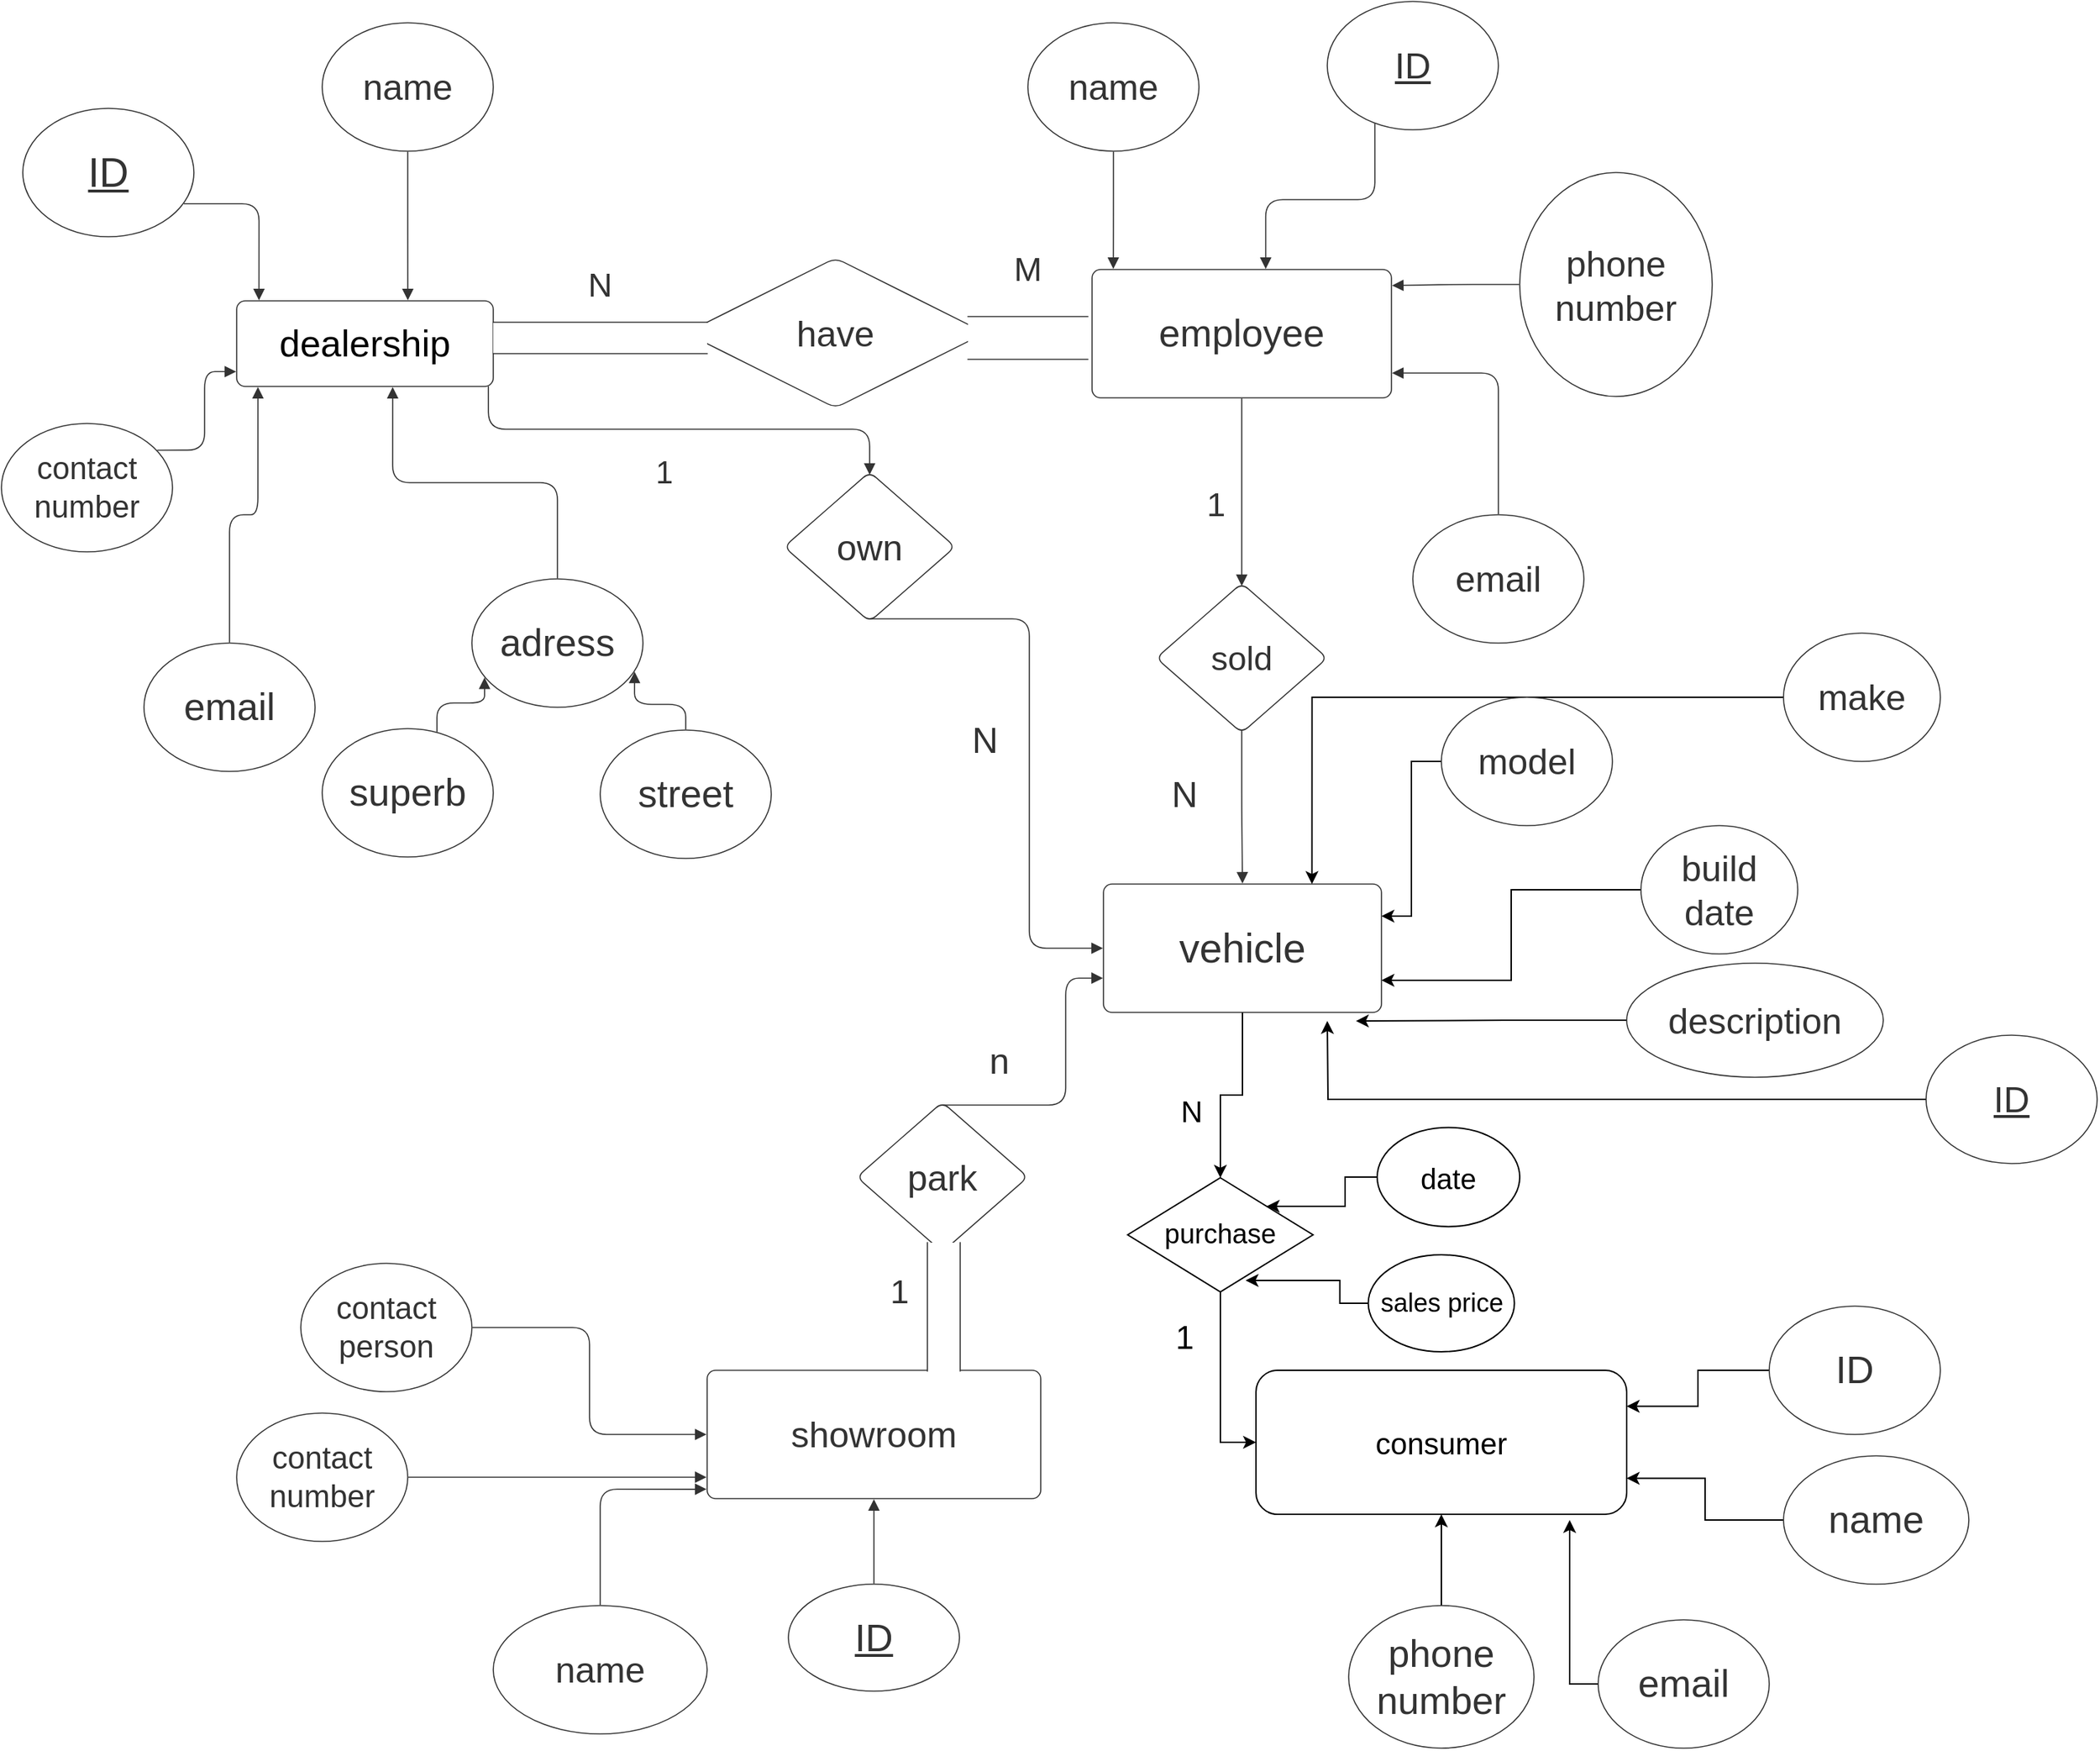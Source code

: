 <mxfile version="14.4.3" type="github">
  <diagram id="wsiLkzua03WePFZRfwL0" name="Page-1">
    <mxGraphModel dx="2595" dy="1310" grid="1" gridSize="10" guides="1" tooltips="1" connect="1" arrows="1" fold="1" page="1" pageScale="1" pageWidth="827" pageHeight="1169" math="0" shadow="0">
      <root>
        <mxCell id="0" />
        <mxCell id="1" parent="0" />
        <UserObject label="dealership" lucidchartObjectId="pW.evRdNiLaB" id="jQh92n2sM1RkRJzgxfk3-35">
          <mxCell style="html=1;overflow=block;blockSpacing=1;whiteSpace=wrap;;whiteSpace=wrap;fontSize=26;fontColor=#000000;align=center;spacing=3.8;strokeColor=#333333;strokeOpacity=100;fillOpacity=100;rounded=1;absoluteArcSize=1;arcSize=12;fillColor=#ffffff;strokeWidth=0.8;" vertex="1" parent="1">
            <mxGeometry x="225" y="345" width="180" height="60" as="geometry" />
          </mxCell>
        </UserObject>
        <UserObject label="have" lucidchartObjectId="3Z.eFzX2._P_" id="jQh92n2sM1RkRJzgxfk3-36">
          <mxCell style="html=1;overflow=block;blockSpacing=1;whiteSpace=wrap;shape=rhombus;whiteSpace=wrap;fontSize=25.2;fontColor=#333333;align=center;spacing=3.8;strokeColor=#333333;strokeOpacity=100;fillOpacity=100;rounded=1;absoluteArcSize=1;arcSize=12;fillColor=#ffffff;strokeWidth=0.8;" vertex="1" parent="1">
            <mxGeometry x="540" y="315" width="210" height="105" as="geometry" />
          </mxCell>
        </UserObject>
        <UserObject label="" lucidchartObjectId="S0.e54U915XM" id="jQh92n2sM1RkRJzgxfk3-37">
          <mxCell style="html=1;overflow=block;blockSpacing=1;whiteSpace=wrap;shape=partialRectangle;right=0;left=0;whiteSpace=wrap;fontSize=13;align=center;spacing=0;strokeColor=#333333;strokeOpacity=100;fillOpacity=100;rounded=1;absoluteArcSize=1;arcSize=12;fillColor=#ffffff;strokeWidth=0.8;" vertex="1" parent="1">
            <mxGeometry x="405" y="360" width="150" height="22" as="geometry" />
          </mxCell>
        </UserObject>
        <UserObject label="name" lucidchartObjectId="M1.ex3tFfidG" id="jQh92n2sM1RkRJzgxfk3-38">
          <mxCell style="html=1;overflow=block;blockSpacing=1;whiteSpace=wrap;ellipse;whiteSpace=wrap;fontSize=25.2;fontColor=#333333;align=center;spacing=3.8;strokeColor=#333333;strokeOpacity=100;fillOpacity=100;rounded=1;absoluteArcSize=1;arcSize=12;fillColor=#ffffff;strokeWidth=0.8;" vertex="1" parent="1">
            <mxGeometry x="285" y="150" width="120" height="90" as="geometry" />
          </mxCell>
        </UserObject>
        <UserObject label="ID" lucidchartObjectId="S1.e~-xtqCdA" id="jQh92n2sM1RkRJzgxfk3-39">
          <mxCell style="html=1;overflow=block;blockSpacing=1;whiteSpace=wrap;ellipse;whiteSpace=wrap;fontSize=28.5;fontColor=#333333;fontStyle=4;align=center;spacing=3.8;strokeColor=#333333;strokeOpacity=100;fillOpacity=100;rounded=1;absoluteArcSize=1;arcSize=12;fillColor=#ffffff;strokeWidth=0.8;" vertex="1" parent="1">
            <mxGeometry x="75" y="210" width="120" height="90" as="geometry" />
          </mxCell>
        </UserObject>
        <UserObject label="contact number" lucidchartObjectId="S1.eEDJk-1Do" id="jQh92n2sM1RkRJzgxfk3-40">
          <mxCell style="html=1;overflow=block;blockSpacing=1;whiteSpace=wrap;ellipse;whiteSpace=wrap;fontSize=21.8;fontColor=#333333;align=center;spacing=3.8;strokeColor=#333333;strokeOpacity=100;fillOpacity=100;rounded=1;absoluteArcSize=1;arcSize=12;fillColor=#ffffff;strokeWidth=0.8;" vertex="1" parent="1">
            <mxGeometry x="60" y="431" width="120" height="90" as="geometry" />
          </mxCell>
        </UserObject>
        <UserObject label="" lucidchartObjectId="j2.e.~S-O51h" id="jQh92n2sM1RkRJzgxfk3-41">
          <mxCell style="html=1;jettySize=18;whiteSpace=wrap;fontSize=13;strokeColor=#333333;strokeOpacity=100;strokeWidth=0.8;rounded=1;arcSize=24;edgeStyle=orthogonalEdgeStyle;startArrow=none;;endArrow=block;endFill=1;;exitX=0.941;exitY=0.743;exitPerimeter=0;entryX=0.087;entryY=-0.006;entryPerimeter=0;" edge="1" parent="1" source="jQh92n2sM1RkRJzgxfk3-39" target="jQh92n2sM1RkRJzgxfk3-35">
            <mxGeometry width="100" height="100" relative="1" as="geometry">
              <Array as="points" />
            </mxGeometry>
          </mxCell>
        </UserObject>
        <UserObject label="" lucidchartObjectId="m2.etJZYQJmL" id="jQh92n2sM1RkRJzgxfk3-42">
          <mxCell style="html=1;jettySize=18;whiteSpace=wrap;fontSize=13;strokeColor=#333333;strokeOpacity=100;strokeWidth=0.8;rounded=1;arcSize=24;edgeStyle=orthogonalEdgeStyle;startArrow=none;;endArrow=block;endFill=1;;exitX=0.5;exitY=1.004;exitPerimeter=0;entryX=0.667;entryY=-0.006;entryPerimeter=0;" edge="1" parent="1" source="jQh92n2sM1RkRJzgxfk3-38" target="jQh92n2sM1RkRJzgxfk3-35">
            <mxGeometry width="100" height="100" relative="1" as="geometry">
              <Array as="points" />
            </mxGeometry>
          </mxCell>
        </UserObject>
        <UserObject label="" lucidchartObjectId="o2.e_FLLrS1x" id="jQh92n2sM1RkRJzgxfk3-43">
          <mxCell style="html=1;jettySize=18;whiteSpace=wrap;fontSize=13;strokeColor=#333333;strokeOpacity=100;strokeWidth=0.8;rounded=1;arcSize=24;edgeStyle=orthogonalEdgeStyle;startArrow=none;;endArrow=block;endFill=1;;exitX=0.91;exitY=0.208;exitPerimeter=0;entryX=-0.002;entryY=0.827;entryPerimeter=0;" edge="1" parent="1" source="jQh92n2sM1RkRJzgxfk3-40" target="jQh92n2sM1RkRJzgxfk3-35">
            <mxGeometry width="100" height="100" relative="1" as="geometry">
              <Array as="points" />
            </mxGeometry>
          </mxCell>
        </UserObject>
        <UserObject label="email" lucidchartObjectId="w3.ek_q2.u-R" id="jQh92n2sM1RkRJzgxfk3-44">
          <mxCell style="html=1;overflow=block;blockSpacing=1;whiteSpace=wrap;ellipse;whiteSpace=wrap;fontSize=26.8;fontColor=#333333;align=center;spacing=3.8;strokeColor=#333333;strokeOpacity=100;fillOpacity=100;rounded=1;absoluteArcSize=1;arcSize=12;fillColor=#ffffff;strokeWidth=0.8;" vertex="1" parent="1">
            <mxGeometry x="160" y="585" width="120" height="90" as="geometry" />
          </mxCell>
        </UserObject>
        <UserObject label="adress" lucidchartObjectId="w3.ei6V6ADJJ" id="jQh92n2sM1RkRJzgxfk3-45">
          <mxCell style="html=1;overflow=block;blockSpacing=1;whiteSpace=wrap;ellipse;whiteSpace=wrap;fontSize=26.8;fontColor=#333333;align=center;spacing=3.8;strokeColor=#333333;strokeOpacity=100;fillOpacity=100;rounded=1;absoluteArcSize=1;arcSize=12;fillColor=#ffffff;strokeWidth=0.8;" vertex="1" parent="1">
            <mxGeometry x="390" y="540" width="120" height="90" as="geometry" />
          </mxCell>
        </UserObject>
        <UserObject label="" lucidchartObjectId="W3.eaIsW6g4y" id="jQh92n2sM1RkRJzgxfk3-46">
          <mxCell style="html=1;jettySize=18;whiteSpace=wrap;fontSize=13;strokeColor=#333333;strokeOpacity=100;strokeWidth=0.8;rounded=1;arcSize=24;edgeStyle=orthogonalEdgeStyle;startArrow=none;;endArrow=block;endFill=1;;exitX=0.5;exitY=-0.004;exitPerimeter=0;entryX=0.083;entryY=1.006;entryPerimeter=0;" edge="1" parent="1" source="jQh92n2sM1RkRJzgxfk3-44" target="jQh92n2sM1RkRJzgxfk3-35">
            <mxGeometry width="100" height="100" relative="1" as="geometry">
              <Array as="points" />
            </mxGeometry>
          </mxCell>
        </UserObject>
        <UserObject label="" lucidchartObjectId="03.e4Td~cQEk" id="jQh92n2sM1RkRJzgxfk3-47">
          <mxCell style="html=1;jettySize=18;whiteSpace=wrap;fontSize=13;strokeColor=#333333;strokeOpacity=100;strokeWidth=0.8;rounded=1;arcSize=24;edgeStyle=orthogonalEdgeStyle;startArrow=none;;endArrow=block;endFill=1;;exitX=0.5;exitY=-0.004;exitPerimeter=0;entryX=0.608;entryY=1.006;entryPerimeter=0;" edge="1" parent="1" source="jQh92n2sM1RkRJzgxfk3-45" target="jQh92n2sM1RkRJzgxfk3-35">
            <mxGeometry width="100" height="100" relative="1" as="geometry">
              <Array as="points" />
            </mxGeometry>
          </mxCell>
        </UserObject>
        <UserObject label="superb" lucidchartObjectId="w5.e0JowXJe6" id="jQh92n2sM1RkRJzgxfk3-48">
          <mxCell style="html=1;overflow=block;blockSpacing=1;whiteSpace=wrap;ellipse;whiteSpace=wrap;fontSize=26.8;fontColor=#333333;align=center;spacing=3.8;strokeColor=#333333;strokeOpacity=100;fillOpacity=100;rounded=1;absoluteArcSize=1;arcSize=12;fillColor=#ffffff;strokeWidth=0.8;" vertex="1" parent="1">
            <mxGeometry x="285" y="645" width="120" height="90" as="geometry" />
          </mxCell>
        </UserObject>
        <UserObject label="street" lucidchartObjectId="w5.eH4u021p-" id="jQh92n2sM1RkRJzgxfk3-49">
          <mxCell style="html=1;overflow=block;blockSpacing=1;whiteSpace=wrap;ellipse;whiteSpace=wrap;fontSize=26.8;fontColor=#333333;align=center;spacing=3.8;strokeColor=#333333;strokeOpacity=100;fillOpacity=100;rounded=1;absoluteArcSize=1;arcSize=12;fillColor=#ffffff;strokeWidth=0.8;" vertex="1" parent="1">
            <mxGeometry x="480" y="646" width="120" height="90" as="geometry" />
          </mxCell>
        </UserObject>
        <UserObject label="" lucidchartObjectId="N5.eKm9ay9Cd" id="jQh92n2sM1RkRJzgxfk3-50">
          <mxCell style="html=1;jettySize=18;whiteSpace=wrap;fontSize=13;strokeColor=#333333;strokeOpacity=100;strokeWidth=0.8;rounded=1;arcSize=24;edgeStyle=orthogonalEdgeStyle;startArrow=none;;endArrow=block;endFill=1;;exitX=0.671;exitY=0.026;exitPerimeter=0;entryX=0.074;entryY=0.768;entryPerimeter=0;" edge="1" parent="1" source="jQh92n2sM1RkRJzgxfk3-48" target="jQh92n2sM1RkRJzgxfk3-45">
            <mxGeometry width="100" height="100" relative="1" as="geometry">
              <Array as="points" />
            </mxGeometry>
          </mxCell>
        </UserObject>
        <UserObject label="" lucidchartObjectId="P5.e8~6sJzn_" id="jQh92n2sM1RkRJzgxfk3-51">
          <mxCell style="html=1;jettySize=18;whiteSpace=wrap;fontSize=13;strokeColor=#333333;strokeOpacity=100;strokeWidth=0.8;rounded=1;arcSize=24;edgeStyle=orthogonalEdgeStyle;startArrow=none;;endArrow=block;endFill=1;;exitX=0.5;exitY=-0.004;exitPerimeter=0;entryX=0.951;entryY=0.723;entryPerimeter=0;" edge="1" parent="1" source="jQh92n2sM1RkRJzgxfk3-49" target="jQh92n2sM1RkRJzgxfk3-45">
            <mxGeometry width="100" height="100" relative="1" as="geometry">
              <Array as="points" />
            </mxGeometry>
          </mxCell>
        </UserObject>
        <UserObject label="employee" lucidchartObjectId="A6.eMcZ89faj" id="jQh92n2sM1RkRJzgxfk3-52">
          <mxCell style="html=1;overflow=block;blockSpacing=1;whiteSpace=wrap;;whiteSpace=wrap;fontSize=26.8;fontColor=#333333;align=center;spacing=3.8;strokeColor=#333333;strokeOpacity=100;fillOpacity=100;rounded=1;absoluteArcSize=1;arcSize=12;fillColor=#ffffff;strokeWidth=0.8;" vertex="1" parent="1">
            <mxGeometry x="825" y="323" width="210" height="90" as="geometry" />
          </mxCell>
        </UserObject>
        <UserObject label="phone number" lucidchartObjectId="-7.eYbdwmokW" id="jQh92n2sM1RkRJzgxfk3-53">
          <mxCell style="html=1;overflow=block;blockSpacing=1;whiteSpace=wrap;ellipse;whiteSpace=wrap;fontSize=25.2;fontColor=#333333;align=center;spacing=3.8;strokeColor=#333333;strokeOpacity=100;fillOpacity=100;rounded=1;absoluteArcSize=1;arcSize=12;fillColor=#ffffff;strokeWidth=0.8;" vertex="1" parent="1">
            <mxGeometry x="1125" y="255" width="135" height="157" as="geometry" />
          </mxCell>
        </UserObject>
        <UserObject label="name" lucidchartObjectId="_7.ei-V9S7Zf" id="jQh92n2sM1RkRJzgxfk3-54">
          <mxCell style="html=1;overflow=block;blockSpacing=1;whiteSpace=wrap;ellipse;whiteSpace=wrap;fontSize=25.2;fontColor=#333333;align=center;spacing=3.8;strokeColor=#333333;strokeOpacity=100;fillOpacity=100;rounded=1;absoluteArcSize=1;arcSize=12;fillColor=#ffffff;strokeWidth=0.8;" vertex="1" parent="1">
            <mxGeometry x="780" y="150" width="120" height="90" as="geometry" />
          </mxCell>
        </UserObject>
        <UserObject label="ID" lucidchartObjectId="_7.egK0igyg5" id="jQh92n2sM1RkRJzgxfk3-55">
          <mxCell style="html=1;overflow=block;blockSpacing=1;whiteSpace=wrap;ellipse;whiteSpace=wrap;fontSize=25.2;fontColor=#333333;fontStyle=4;align=center;spacing=3.8;strokeColor=#333333;strokeOpacity=100;fillOpacity=100;rounded=1;absoluteArcSize=1;arcSize=12;fillColor=#ffffff;strokeWidth=0.8;" vertex="1" parent="1">
            <mxGeometry x="990" y="135" width="120" height="90" as="geometry" />
          </mxCell>
        </UserObject>
        <UserObject label="" lucidchartObjectId="n8.eD0uzbk7i" id="jQh92n2sM1RkRJzgxfk3-56">
          <mxCell style="html=1;jettySize=18;whiteSpace=wrap;fontSize=13;strokeColor=#333333;strokeOpacity=100;strokeWidth=0.8;rounded=1;arcSize=24;edgeStyle=orthogonalEdgeStyle;startArrow=none;;endArrow=block;endFill=1;;exitX=0.5;exitY=1.004;exitPerimeter=0;entryX=0.071;entryY=-0.004;entryPerimeter=0;" edge="1" parent="1" source="jQh92n2sM1RkRJzgxfk3-54" target="jQh92n2sM1RkRJzgxfk3-52">
            <mxGeometry width="100" height="100" relative="1" as="geometry">
              <Array as="points" />
            </mxGeometry>
          </mxCell>
        </UserObject>
        <UserObject label="" lucidchartObjectId="p8.eRbOdJtju" id="jQh92n2sM1RkRJzgxfk3-57">
          <mxCell style="html=1;jettySize=18;whiteSpace=wrap;fontSize=13;strokeColor=#333333;strokeOpacity=100;strokeWidth=0.8;rounded=1;arcSize=24;edgeStyle=orthogonalEdgeStyle;startArrow=none;;endArrow=block;endFill=1;;exitX=0.278;exitY=0.952;exitPerimeter=0;entryX=0.58;entryY=-0.004;entryPerimeter=0;" edge="1" parent="1" source="jQh92n2sM1RkRJzgxfk3-55" target="jQh92n2sM1RkRJzgxfk3-52">
            <mxGeometry width="100" height="100" relative="1" as="geometry">
              <Array as="points" />
            </mxGeometry>
          </mxCell>
        </UserObject>
        <UserObject label="email" lucidchartObjectId="J8.eF0yAjRCl" id="jQh92n2sM1RkRJzgxfk3-58">
          <mxCell style="html=1;overflow=block;blockSpacing=1;whiteSpace=wrap;ellipse;whiteSpace=wrap;fontSize=25.2;fontColor=#333333;align=center;spacing=3.8;strokeColor=#333333;strokeOpacity=100;fillOpacity=100;rounded=1;absoluteArcSize=1;arcSize=12;fillColor=#ffffff;strokeWidth=0.8;" vertex="1" parent="1">
            <mxGeometry x="1050" y="495" width="120" height="90" as="geometry" />
          </mxCell>
        </UserObject>
        <UserObject label="" lucidchartObjectId="O8.e3~mic8Kp" id="jQh92n2sM1RkRJzgxfk3-59">
          <mxCell style="html=1;jettySize=18;whiteSpace=wrap;fontSize=13;strokeColor=#333333;strokeOpacity=100;strokeWidth=0.8;rounded=1;arcSize=24;edgeStyle=orthogonalEdgeStyle;startArrow=none;;endArrow=block;endFill=1;;exitX=-0.003;exitY=0.5;exitPerimeter=0;entryX=1.002;entryY=0.125;entryPerimeter=0;" edge="1" parent="1" source="jQh92n2sM1RkRJzgxfk3-53" target="jQh92n2sM1RkRJzgxfk3-52">
            <mxGeometry width="100" height="100" relative="1" as="geometry">
              <Array as="points" />
            </mxGeometry>
          </mxCell>
        </UserObject>
        <UserObject label="" lucidchartObjectId="R8.eDTQ_FR2." id="jQh92n2sM1RkRJzgxfk3-60">
          <mxCell style="html=1;jettySize=18;whiteSpace=wrap;fontSize=13;strokeColor=#333333;strokeOpacity=100;strokeWidth=0.8;rounded=1;arcSize=24;edgeStyle=orthogonalEdgeStyle;startArrow=none;;endArrow=block;endFill=1;;exitX=0.5;exitY=-0.004;exitPerimeter=0;entryX=1.002;entryY=0.807;entryPerimeter=0;" edge="1" parent="1" source="jQh92n2sM1RkRJzgxfk3-58" target="jQh92n2sM1RkRJzgxfk3-52">
            <mxGeometry width="100" height="100" relative="1" as="geometry">
              <Array as="points" />
            </mxGeometry>
          </mxCell>
        </UserObject>
        <UserObject label="N" lucidchartObjectId="t9.ewU4IhKmj" id="jQh92n2sM1RkRJzgxfk3-61">
          <mxCell style="html=1;overflow=block;blockSpacing=1;whiteSpace=wrap;;whiteSpace=wrap;fontSize=23.5;fontColor=#333333;align=center;spacing=3.8;strokeOpacity=0;fillOpacity=0;rounded=1;absoluteArcSize=1;arcSize=12;fillColor=#ffffff;strokeWidth=0.8;" vertex="1" parent="1">
            <mxGeometry x="390" y="311" width="180" height="45" as="geometry" />
          </mxCell>
        </UserObject>
        <UserObject label="M" lucidchartObjectId="O-.ey96D_Jqe" id="jQh92n2sM1RkRJzgxfk3-62">
          <mxCell style="html=1;overflow=block;blockSpacing=1;whiteSpace=wrap;;whiteSpace=wrap;fontSize=23.5;fontColor=#333333;align=center;spacing=3.8;strokeOpacity=0;fillOpacity=0;rounded=1;absoluteArcSize=1;arcSize=12;fillColor=#ffffff;strokeWidth=0.8;" vertex="1" parent="1">
            <mxGeometry x="690" y="300" width="180" height="45" as="geometry" />
          </mxCell>
        </UserObject>
        <UserObject label="sold " lucidchartObjectId="e..ephbX9Gx7" id="jQh92n2sM1RkRJzgxfk3-63">
          <mxCell style="html=1;overflow=block;blockSpacing=1;whiteSpace=wrap;shape=rhombus;whiteSpace=wrap;fontSize=23.5;fontColor=#333333;align=center;spacing=3.8;strokeColor=#333333;strokeOpacity=100;fillOpacity=100;rounded=1;absoluteArcSize=1;arcSize=12;fillColor=#ffffff;strokeWidth=0.8;" vertex="1" parent="1">
            <mxGeometry x="870" y="543" width="120" height="105" as="geometry" />
          </mxCell>
        </UserObject>
        <UserObject label="" lucidchartObjectId="G..eeRZCehdf" id="jQh92n2sM1RkRJzgxfk3-64">
          <mxCell style="html=1;jettySize=18;whiteSpace=wrap;fontSize=13;strokeColor=#333333;strokeOpacity=100;strokeWidth=0.8;rounded=1;arcSize=24;edgeStyle=orthogonalEdgeStyle;startArrow=none;;endArrow=block;endFill=1;;exitX=0.5;exitY=1.004;exitPerimeter=0;entryX=0.5;entryY=0.019;entryPerimeter=0;" edge="1" parent="1" source="jQh92n2sM1RkRJzgxfk3-52" target="jQh92n2sM1RkRJzgxfk3-63">
            <mxGeometry width="100" height="100" relative="1" as="geometry">
              <Array as="points" />
            </mxGeometry>
          </mxCell>
        </UserObject>
        <mxCell id="jQh92n2sM1RkRJzgxfk3-114" style="edgeStyle=orthogonalEdgeStyle;rounded=0;orthogonalLoop=1;jettySize=auto;html=1;entryX=0.5;entryY=0;entryDx=0;entryDy=0;" edge="1" parent="1" source="jQh92n2sM1RkRJzgxfk3-65" target="jQh92n2sM1RkRJzgxfk3-113">
          <mxGeometry relative="1" as="geometry" />
        </mxCell>
        <UserObject label="vehicle" lucidchartObjectId="W..eDz8qQ3Hi" id="jQh92n2sM1RkRJzgxfk3-65">
          <mxCell style="html=1;overflow=block;blockSpacing=1;whiteSpace=wrap;;whiteSpace=wrap;fontSize=28.5;fontColor=#333333;align=center;spacing=3.8;strokeColor=#333333;strokeOpacity=100;fillOpacity=100;rounded=1;absoluteArcSize=1;arcSize=12;fillColor=#ffffff;strokeWidth=0.8;" vertex="1" parent="1">
            <mxGeometry x="833" y="754" width="195" height="90" as="geometry" />
          </mxCell>
        </UserObject>
        <UserObject label="" lucidchartObjectId="F~.eSY9hvX35" id="jQh92n2sM1RkRJzgxfk3-66">
          <mxCell style="html=1;jettySize=18;whiteSpace=wrap;fontSize=13;strokeColor=#333333;strokeOpacity=100;strokeWidth=0.8;rounded=1;arcSize=24;edgeStyle=orthogonalEdgeStyle;startArrow=none;;endArrow=block;endFill=1;;exitX=0.5;exitY=0.981;exitPerimeter=0;entryX=0.5;entryY=-0.004;entryPerimeter=0;" edge="1" parent="1" source="jQh92n2sM1RkRJzgxfk3-63" target="jQh92n2sM1RkRJzgxfk3-65">
            <mxGeometry width="100" height="100" relative="1" as="geometry">
              <Array as="points" />
            </mxGeometry>
          </mxCell>
        </UserObject>
        <UserObject label="1" lucidchartObjectId="K~.ew0BPBfI9" id="jQh92n2sM1RkRJzgxfk3-67">
          <mxCell style="html=1;overflow=block;blockSpacing=1;whiteSpace=wrap;;whiteSpace=wrap;fontSize=23.5;fontColor=#333333;align=center;spacing=3.8;strokeOpacity=0;fillOpacity=0;rounded=1;absoluteArcSize=1;arcSize=12;fillColor=#ffffff;strokeWidth=0.8;" vertex="1" parent="1">
            <mxGeometry x="822" y="465" width="180" height="45" as="geometry" />
          </mxCell>
        </UserObject>
        <UserObject label="N" lucidchartObjectId="U~.eEdxYOtPp" id="jQh92n2sM1RkRJzgxfk3-68">
          <mxCell style="html=1;overflow=block;blockSpacing=1;whiteSpace=wrap;;whiteSpace=wrap;fontSize=25.2;fontColor=#333333;align=center;spacing=3.8;strokeOpacity=0;fillOpacity=0;rounded=1;absoluteArcSize=1;arcSize=12;fillColor=#ffffff;strokeWidth=0.8;" vertex="1" parent="1">
            <mxGeometry x="800" y="668" width="180" height="45" as="geometry" />
          </mxCell>
        </UserObject>
        <UserObject label="own" lucidchartObjectId="Db~eetmYiF4q" id="jQh92n2sM1RkRJzgxfk3-69">
          <mxCell style="html=1;overflow=block;blockSpacing=1;whiteSpace=wrap;shape=rhombus;whiteSpace=wrap;fontSize=25.2;fontColor=#333333;align=center;spacing=3.8;strokeColor=#333333;strokeOpacity=100;fillOpacity=100;rounded=1;absoluteArcSize=1;arcSize=12;fillColor=#ffffff;strokeWidth=0.8;" vertex="1" parent="1">
            <mxGeometry x="609" y="465" width="120" height="105" as="geometry" />
          </mxCell>
        </UserObject>
        <UserObject label="" lucidchartObjectId="Wb~e~qnB~G-1" id="jQh92n2sM1RkRJzgxfk3-70">
          <mxCell style="html=1;jettySize=18;whiteSpace=wrap;fontSize=13;strokeColor=#333333;strokeOpacity=100;strokeWidth=0.8;rounded=1;arcSize=24;edgeStyle=orthogonalEdgeStyle;startArrow=none;;endArrow=block;endFill=1;;exitX=0.981;exitY=0.997;exitPerimeter=0;entryX=0.5;entryY=0.019;entryPerimeter=0;" edge="1" parent="1" source="jQh92n2sM1RkRJzgxfk3-35" target="jQh92n2sM1RkRJzgxfk3-69">
            <mxGeometry width="100" height="100" relative="1" as="geometry">
              <Array as="points" />
            </mxGeometry>
          </mxCell>
        </UserObject>
        <UserObject label="" lucidchartObjectId="7b~edS5fRX~u" id="jQh92n2sM1RkRJzgxfk3-71">
          <mxCell style="html=1;jettySize=18;whiteSpace=wrap;fontSize=13;strokeColor=#333333;strokeOpacity=100;strokeWidth=0.8;rounded=1;arcSize=24;edgeStyle=orthogonalEdgeStyle;startArrow=none;;endArrow=block;endFill=1;;exitX=0.5;exitY=0.981;exitPerimeter=0;entryX=-0.002;entryY=0.5;entryPerimeter=0;" edge="1" parent="1" source="jQh92n2sM1RkRJzgxfk3-69" target="jQh92n2sM1RkRJzgxfk3-65">
            <mxGeometry width="100" height="100" relative="1" as="geometry">
              <Array as="points" />
            </mxGeometry>
          </mxCell>
        </UserObject>
        <UserObject label="1" lucidchartObjectId="jc~eCV4YAbyk" id="jQh92n2sM1RkRJzgxfk3-72">
          <mxCell style="html=1;overflow=block;blockSpacing=1;whiteSpace=wrap;;whiteSpace=wrap;fontSize=21.8;fontColor=#333333;align=center;spacing=3.8;strokeOpacity=0;fillOpacity=0;rounded=1;absoluteArcSize=1;arcSize=12;fillColor=#ffffff;strokeWidth=0.8;" vertex="1" parent="1">
            <mxGeometry x="435" y="443" width="180" height="45" as="geometry" />
          </mxCell>
        </UserObject>
        <UserObject label="N" lucidchartObjectId="nc~e8zBb4RhD" id="jQh92n2sM1RkRJzgxfk3-73">
          <mxCell style="html=1;overflow=block;blockSpacing=1;whiteSpace=wrap;;whiteSpace=wrap;fontSize=25.2;fontColor=#333333;align=center;spacing=3.8;strokeOpacity=0;fillOpacity=0;rounded=1;absoluteArcSize=1;arcSize=12;fillColor=#ffffff;strokeWidth=0.8;" vertex="1" parent="1">
            <mxGeometry x="660" y="630" width="180" height="45" as="geometry" />
          </mxCell>
        </UserObject>
        <UserObject label="showroom" lucidchartObjectId="Nq~e.EFPAQFR" id="jQh92n2sM1RkRJzgxfk3-74">
          <mxCell style="html=1;overflow=block;blockSpacing=1;whiteSpace=wrap;;whiteSpace=wrap;fontSize=25.2;fontColor=#333333;align=center;spacing=3.8;strokeColor=#333333;strokeOpacity=100;fillOpacity=100;rounded=1;absoluteArcSize=1;arcSize=12;fillColor=#ffffff;strokeWidth=0.8;" vertex="1" parent="1">
            <mxGeometry x="555" y="1095" width="234" height="90" as="geometry" />
          </mxCell>
        </UserObject>
        <UserObject label="contact person" lucidchartObjectId="ar~eRlunj-pu" id="jQh92n2sM1RkRJzgxfk3-75">
          <mxCell style="html=1;overflow=block;blockSpacing=1;whiteSpace=wrap;ellipse;whiteSpace=wrap;fontSize=21.8;fontColor=#333333;align=center;spacing=3.8;strokeColor=#333333;strokeOpacity=100;fillOpacity=100;rounded=1;absoluteArcSize=1;arcSize=12;fillColor=#ffffff;strokeWidth=0.8;" vertex="1" parent="1">
            <mxGeometry x="270" y="1020" width="120" height="90" as="geometry" />
          </mxCell>
        </UserObject>
        <UserObject label="ID" lucidchartObjectId="dr~eGATyYc2W" id="jQh92n2sM1RkRJzgxfk3-76">
          <mxCell style="html=1;overflow=block;blockSpacing=1;whiteSpace=wrap;ellipse;whiteSpace=wrap;fontSize=26.8;fontColor=#333333;fontStyle=4;align=center;spacing=3.8;strokeColor=#333333;strokeOpacity=100;fillOpacity=100;rounded=1;absoluteArcSize=1;arcSize=12;fillColor=#ffffff;strokeWidth=0.8;" vertex="1" parent="1">
            <mxGeometry x="612" y="1245" width="120" height="75" as="geometry" />
          </mxCell>
        </UserObject>
        <UserObject label="name" lucidchartObjectId="er~e3pFw7BZX" id="jQh92n2sM1RkRJzgxfk3-77">
          <mxCell style="html=1;overflow=block;blockSpacing=1;whiteSpace=wrap;ellipse;whiteSpace=wrap;fontSize=25.2;fontColor=#333333;align=center;spacing=3.8;strokeColor=#333333;strokeOpacity=100;fillOpacity=100;rounded=1;absoluteArcSize=1;arcSize=12;fillColor=#ffffff;strokeWidth=0.8;" vertex="1" parent="1">
            <mxGeometry x="405" y="1260" width="150" height="90" as="geometry" />
          </mxCell>
        </UserObject>
        <UserObject label="" lucidchartObjectId="3s~eJpqCCnya" id="jQh92n2sM1RkRJzgxfk3-78">
          <mxCell style="html=1;jettySize=18;whiteSpace=wrap;fontSize=13;strokeColor=#333333;strokeOpacity=100;strokeWidth=0.8;rounded=1;arcSize=24;edgeStyle=orthogonalEdgeStyle;startArrow=none;;endArrow=block;endFill=1;;exitX=0.5;exitY=-0.004;exitPerimeter=0;entryX=-0.002;entryY=0.927;entryPerimeter=0;" edge="1" parent="1" source="jQh92n2sM1RkRJzgxfk3-77" target="jQh92n2sM1RkRJzgxfk3-74">
            <mxGeometry width="100" height="100" relative="1" as="geometry">
              <Array as="points" />
            </mxGeometry>
          </mxCell>
        </UserObject>
        <UserObject label="" lucidchartObjectId="_s~eeR.tPQaQ" id="jQh92n2sM1RkRJzgxfk3-79">
          <mxCell style="html=1;jettySize=18;whiteSpace=wrap;fontSize=13;strokeColor=#333333;strokeOpacity=100;strokeWidth=0.8;rounded=1;arcSize=24;edgeStyle=orthogonalEdgeStyle;startArrow=none;;endArrow=block;endFill=1;;exitX=0.5;exitY=-0.005;exitPerimeter=0;entryX=0.5;entryY=1.004;entryPerimeter=0;" edge="1" parent="1" source="jQh92n2sM1RkRJzgxfk3-76" target="jQh92n2sM1RkRJzgxfk3-74">
            <mxGeometry width="100" height="100" relative="1" as="geometry">
              <Array as="points" />
            </mxGeometry>
          </mxCell>
        </UserObject>
        <UserObject label="" lucidchartObjectId="Wt~e5ku5RECb" id="jQh92n2sM1RkRJzgxfk3-80">
          <mxCell style="html=1;jettySize=18;whiteSpace=wrap;fontSize=13;strokeColor=#333333;strokeOpacity=100;strokeWidth=0.8;rounded=1;arcSize=24;edgeStyle=orthogonalEdgeStyle;startArrow=none;;endArrow=block;endFill=1;;exitX=1.003;exitY=0.5;exitPerimeter=0;entryX=-0.002;entryY=0.5;entryPerimeter=0;" edge="1" parent="1" source="jQh92n2sM1RkRJzgxfk3-75" target="jQh92n2sM1RkRJzgxfk3-74">
            <mxGeometry width="100" height="100" relative="1" as="geometry">
              <Array as="points" />
            </mxGeometry>
          </mxCell>
        </UserObject>
        <UserObject label="contact number" lucidchartObjectId="2t~erSeZ0sGq" id="jQh92n2sM1RkRJzgxfk3-81">
          <mxCell style="html=1;overflow=block;blockSpacing=1;whiteSpace=wrap;ellipse;whiteSpace=wrap;fontSize=21.8;fontColor=#333333;align=center;spacing=3.8;strokeColor=#333333;strokeOpacity=100;fillOpacity=100;rounded=1;absoluteArcSize=1;arcSize=12;fillColor=#ffffff;strokeWidth=0.8;" vertex="1" parent="1">
            <mxGeometry x="225" y="1125" width="120" height="90" as="geometry" />
          </mxCell>
        </UserObject>
        <UserObject label="" lucidchartObjectId="iu~e6qRuTmtE" id="jQh92n2sM1RkRJzgxfk3-82">
          <mxCell style="html=1;jettySize=18;whiteSpace=wrap;fontSize=13;strokeColor=#333333;strokeOpacity=100;strokeWidth=0.8;rounded=1;arcSize=24;edgeStyle=orthogonalEdgeStyle;startArrow=none;;endArrow=block;endFill=1;;exitX=1.003;exitY=0.5;exitPerimeter=0;entryX=-0.002;entryY=0.833;entryPerimeter=0;" edge="1" parent="1" source="jQh92n2sM1RkRJzgxfk3-81" target="jQh92n2sM1RkRJzgxfk3-74">
            <mxGeometry width="100" height="100" relative="1" as="geometry">
              <Array as="points" />
            </mxGeometry>
          </mxCell>
        </UserObject>
        <UserObject label="park" lucidchartObjectId="Hu~eMSXJQL5-" id="jQh92n2sM1RkRJzgxfk3-83">
          <mxCell style="html=1;overflow=block;blockSpacing=1;whiteSpace=wrap;shape=rhombus;whiteSpace=wrap;fontSize=25.2;fontColor=#333333;align=center;spacing=3.8;strokeColor=#333333;strokeOpacity=100;fillOpacity=100;rounded=1;absoluteArcSize=1;arcSize=12;fillColor=#ffffff;strokeWidth=0.8;" vertex="1" parent="1">
            <mxGeometry x="660" y="907" width="120" height="105" as="geometry" />
          </mxCell>
        </UserObject>
        <UserObject label="" lucidchartObjectId="Ku~ef6pHybCk" id="jQh92n2sM1RkRJzgxfk3-84">
          <mxCell style="html=1;jettySize=18;whiteSpace=wrap;fontSize=13;strokeColor=#333333;strokeOpacity=100;strokeWidth=0.8;rounded=1;arcSize=24;edgeStyle=orthogonalEdgeStyle;startArrow=none;;endArrow=block;endFill=1;;exitX=0.5;exitY=0.019;exitPerimeter=0;entryX=-0.002;entryY=0.733;entryPerimeter=0;" edge="1" parent="1" source="jQh92n2sM1RkRJzgxfk3-83" target="jQh92n2sM1RkRJzgxfk3-65">
            <mxGeometry width="100" height="100" relative="1" as="geometry">
              <Array as="points" />
            </mxGeometry>
          </mxCell>
        </UserObject>
        <UserObject label="n" lucidchartObjectId="Av~eqg6oJwcu" id="jQh92n2sM1RkRJzgxfk3-85">
          <mxCell style="html=1;overflow=block;blockSpacing=1;whiteSpace=wrap;;whiteSpace=wrap;fontSize=25.2;fontColor=#333333;align=center;spacing=3.8;strokeOpacity=0;fillOpacity=0;rounded=1;absoluteArcSize=1;arcSize=12;fillColor=#ffffff;strokeWidth=0.8;" vertex="1" parent="1">
            <mxGeometry x="670" y="855.5" width="180" height="45" as="geometry" />
          </mxCell>
        </UserObject>
        <UserObject label="1" lucidchartObjectId="Ev~e2~ZZ1lnN" id="jQh92n2sM1RkRJzgxfk3-86">
          <mxCell style="html=1;overflow=block;blockSpacing=1;whiteSpace=wrap;;whiteSpace=wrap;fontSize=23.5;fontColor=#333333;align=center;spacing=3.8;strokeOpacity=0;fillOpacity=0;rounded=1;absoluteArcSize=1;arcSize=12;fillColor=#ffffff;strokeWidth=0.8;" vertex="1" parent="1">
            <mxGeometry x="600" y="1017" width="180" height="45" as="geometry" />
          </mxCell>
        </UserObject>
        <UserObject label="" lucidchartObjectId="Oy~e5dYixe93" id="jQh92n2sM1RkRJzgxfk3-87">
          <mxCell style="html=1;overflow=block;blockSpacing=1;whiteSpace=wrap;shape=partialRectangle;right=0;left=0;whiteSpace=wrap;fontSize=13;align=center;spacing=0;strokeColor=#333333;strokeOpacity=100;fillOpacity=100;rounded=1;absoluteArcSize=1;arcSize=12;rotation=90;fillColor=#ffffff;strokeWidth=0.8;" vertex="1" parent="1">
            <mxGeometry x="676" y="1039" width="90" height="23" as="geometry" />
          </mxCell>
        </UserObject>
        <UserObject label="" lucidchartObjectId="wA~eggeAP~p_" id="jQh92n2sM1RkRJzgxfk3-88">
          <mxCell style="html=1;overflow=block;blockSpacing=1;whiteSpace=wrap;shape=partialRectangle;right=0;left=0;whiteSpace=wrap;fontSize=13;align=center;spacing=0;strokeColor=#333333;strokeOpacity=100;fillOpacity=100;rounded=1;absoluteArcSize=1;arcSize=12;fillColor=#ffffff;strokeWidth=0.8;" vertex="1" parent="1">
            <mxGeometry x="738" y="356" width="84" height="30" as="geometry" />
          </mxCell>
        </UserObject>
        <mxCell id="jQh92n2sM1RkRJzgxfk3-99" style="edgeStyle=orthogonalEdgeStyle;rounded=0;orthogonalLoop=1;jettySize=auto;html=1;entryX=1;entryY=0.75;entryDx=0;entryDy=0;" edge="1" parent="1" source="jQh92n2sM1RkRJzgxfk3-89" target="jQh92n2sM1RkRJzgxfk3-65">
          <mxGeometry relative="1" as="geometry" />
        </mxCell>
        <UserObject label="build date" lucidchartObjectId="iC~e6mNWFcpF" id="jQh92n2sM1RkRJzgxfk3-89">
          <mxCell style="html=1;overflow=block;blockSpacing=1;whiteSpace=wrap;ellipse;whiteSpace=wrap;fontSize=25.2;fontColor=#333333;align=center;spacing=3.8;strokeColor=#333333;strokeOpacity=100;fillOpacity=100;rounded=1;absoluteArcSize=1;arcSize=12;fillColor=#ffffff;strokeWidth=0.8;" vertex="1" parent="1">
            <mxGeometry x="1210" y="713" width="110" height="90" as="geometry" />
          </mxCell>
        </UserObject>
        <mxCell id="jQh92n2sM1RkRJzgxfk3-97" style="edgeStyle=orthogonalEdgeStyle;rounded=0;orthogonalLoop=1;jettySize=auto;html=1;entryX=0.75;entryY=0;entryDx=0;entryDy=0;" edge="1" parent="1" source="jQh92n2sM1RkRJzgxfk3-90" target="jQh92n2sM1RkRJzgxfk3-65">
          <mxGeometry relative="1" as="geometry" />
        </mxCell>
        <UserObject label="make" lucidchartObjectId="iC~eE5q278bs" id="jQh92n2sM1RkRJzgxfk3-90">
          <mxCell style="html=1;overflow=block;blockSpacing=1;whiteSpace=wrap;ellipse;whiteSpace=wrap;fontSize=25.2;fontColor=#333333;align=center;spacing=3.8;strokeColor=#333333;strokeOpacity=100;fillOpacity=100;rounded=1;absoluteArcSize=1;arcSize=12;fillColor=#ffffff;strokeWidth=0.8;" vertex="1" parent="1">
            <mxGeometry x="1310" y="578" width="110" height="90" as="geometry" />
          </mxCell>
        </UserObject>
        <mxCell id="jQh92n2sM1RkRJzgxfk3-98" style="edgeStyle=orthogonalEdgeStyle;rounded=0;orthogonalLoop=1;jettySize=auto;html=1;entryX=1;entryY=0.25;entryDx=0;entryDy=0;" edge="1" parent="1" source="jQh92n2sM1RkRJzgxfk3-95" target="jQh92n2sM1RkRJzgxfk3-65">
          <mxGeometry relative="1" as="geometry" />
        </mxCell>
        <UserObject label="model" lucidchartObjectId="iC~eE5q278bs" id="jQh92n2sM1RkRJzgxfk3-95">
          <mxCell style="html=1;overflow=block;blockSpacing=1;whiteSpace=wrap;ellipse;whiteSpace=wrap;fontSize=25.2;fontColor=#333333;align=center;spacing=3.8;strokeColor=#333333;strokeOpacity=100;fillOpacity=100;rounded=1;absoluteArcSize=1;arcSize=12;fillColor=#ffffff;strokeWidth=0.8;" vertex="1" parent="1">
            <mxGeometry x="1070" y="623" width="120" height="90" as="geometry" />
          </mxCell>
        </UserObject>
        <mxCell id="jQh92n2sM1RkRJzgxfk3-100" value="" style="edgeStyle=orthogonalEdgeStyle;rounded=0;orthogonalLoop=1;jettySize=auto;html=1;" edge="1" parent="1" source="jQh92n2sM1RkRJzgxfk3-96">
          <mxGeometry relative="1" as="geometry">
            <mxPoint x="990" y="850" as="targetPoint" />
          </mxGeometry>
        </mxCell>
        <UserObject label="&lt;u&gt;ID&lt;/u&gt;" lucidchartObjectId="iC~eE5q278bs" id="jQh92n2sM1RkRJzgxfk3-96">
          <mxCell style="html=1;overflow=block;blockSpacing=1;whiteSpace=wrap;ellipse;whiteSpace=wrap;fontSize=25.2;fontColor=#333333;align=center;spacing=3.8;strokeColor=#333333;strokeOpacity=100;fillOpacity=100;rounded=1;absoluteArcSize=1;arcSize=12;fillColor=#ffffff;strokeWidth=0.8;" vertex="1" parent="1">
            <mxGeometry x="1410" y="860" width="120" height="90" as="geometry" />
          </mxCell>
        </UserObject>
        <mxCell id="jQh92n2sM1RkRJzgxfk3-102" style="edgeStyle=orthogonalEdgeStyle;rounded=0;orthogonalLoop=1;jettySize=auto;html=1;entryX=0.908;entryY=1.067;entryDx=0;entryDy=0;entryPerimeter=0;" edge="1" parent="1" source="jQh92n2sM1RkRJzgxfk3-101" target="jQh92n2sM1RkRJzgxfk3-65">
          <mxGeometry relative="1" as="geometry" />
        </mxCell>
        <UserObject label="description" lucidchartObjectId="iC~eE5q278bs" id="jQh92n2sM1RkRJzgxfk3-101">
          <mxCell style="html=1;overflow=block;blockSpacing=1;whiteSpace=wrap;ellipse;whiteSpace=wrap;fontSize=25.2;fontColor=#333333;align=center;spacing=3.8;strokeColor=#333333;strokeOpacity=100;fillOpacity=100;rounded=1;absoluteArcSize=1;arcSize=12;fillColor=#ffffff;strokeWidth=0.8;" vertex="1" parent="1">
            <mxGeometry x="1200" y="809.5" width="180" height="80" as="geometry" />
          </mxCell>
        </UserObject>
        <mxCell id="jQh92n2sM1RkRJzgxfk3-103" value="&lt;font style=&quot;font-size: 21px&quot;&gt;consumer&lt;/font&gt;" style="rounded=1;whiteSpace=wrap;html=1;" vertex="1" parent="1">
          <mxGeometry x="940" y="1095" width="260" height="101" as="geometry" />
        </mxCell>
        <mxCell id="jQh92n2sM1RkRJzgxfk3-109" style="edgeStyle=orthogonalEdgeStyle;rounded=0;orthogonalLoop=1;jettySize=auto;html=1;exitX=0;exitY=0.5;exitDx=0;exitDy=0;entryX=1;entryY=0.25;entryDx=0;entryDy=0;" edge="1" parent="1" source="jQh92n2sM1RkRJzgxfk3-104" target="jQh92n2sM1RkRJzgxfk3-103">
          <mxGeometry relative="1" as="geometry" />
        </mxCell>
        <UserObject label="ID" lucidchartObjectId="w3.ek_q2.u-R" id="jQh92n2sM1RkRJzgxfk3-104">
          <mxCell style="html=1;overflow=block;blockSpacing=1;whiteSpace=wrap;ellipse;whiteSpace=wrap;fontSize=26.8;fontColor=#333333;align=center;spacing=3.8;strokeColor=#333333;strokeOpacity=100;fillOpacity=100;rounded=1;absoluteArcSize=1;arcSize=12;fillColor=#ffffff;strokeWidth=0.8;" vertex="1" parent="1">
            <mxGeometry x="1300" y="1050" width="120" height="90" as="geometry" />
          </mxCell>
        </UserObject>
        <mxCell id="jQh92n2sM1RkRJzgxfk3-111" style="edgeStyle=orthogonalEdgeStyle;rounded=0;orthogonalLoop=1;jettySize=auto;html=1;" edge="1" parent="1" source="jQh92n2sM1RkRJzgxfk3-105">
          <mxGeometry relative="1" as="geometry">
            <mxPoint x="1160" y="1200" as="targetPoint" />
          </mxGeometry>
        </mxCell>
        <UserObject label="email" lucidchartObjectId="w3.ek_q2.u-R" id="jQh92n2sM1RkRJzgxfk3-105">
          <mxCell style="html=1;overflow=block;blockSpacing=1;whiteSpace=wrap;ellipse;whiteSpace=wrap;fontSize=26.8;fontColor=#333333;align=center;spacing=3.8;strokeColor=#333333;strokeOpacity=100;fillOpacity=100;rounded=1;absoluteArcSize=1;arcSize=12;fillColor=#ffffff;strokeWidth=0.8;" vertex="1" parent="1">
            <mxGeometry x="1180" y="1270" width="120" height="90" as="geometry" />
          </mxCell>
        </UserObject>
        <mxCell id="jQh92n2sM1RkRJzgxfk3-110" style="edgeStyle=orthogonalEdgeStyle;rounded=0;orthogonalLoop=1;jettySize=auto;html=1;entryX=1;entryY=0.75;entryDx=0;entryDy=0;" edge="1" parent="1" source="jQh92n2sM1RkRJzgxfk3-106" target="jQh92n2sM1RkRJzgxfk3-103">
          <mxGeometry relative="1" as="geometry" />
        </mxCell>
        <UserObject label="name" lucidchartObjectId="w3.ek_q2.u-R" id="jQh92n2sM1RkRJzgxfk3-106">
          <mxCell style="html=1;overflow=block;blockSpacing=1;whiteSpace=wrap;ellipse;whiteSpace=wrap;fontSize=26.8;fontColor=#333333;align=center;spacing=3.8;strokeColor=#333333;strokeOpacity=100;fillOpacity=100;rounded=1;absoluteArcSize=1;arcSize=12;fillColor=#ffffff;strokeWidth=0.8;" vertex="1" parent="1">
            <mxGeometry x="1310" y="1155" width="130" height="90" as="geometry" />
          </mxCell>
        </UserObject>
        <mxCell id="jQh92n2sM1RkRJzgxfk3-112" value="" style="edgeStyle=orthogonalEdgeStyle;rounded=0;orthogonalLoop=1;jettySize=auto;html=1;" edge="1" parent="1" source="jQh92n2sM1RkRJzgxfk3-108" target="jQh92n2sM1RkRJzgxfk3-103">
          <mxGeometry relative="1" as="geometry" />
        </mxCell>
        <UserObject label="phone number" lucidchartObjectId="w3.ek_q2.u-R" id="jQh92n2sM1RkRJzgxfk3-108">
          <mxCell style="html=1;overflow=block;blockSpacing=1;whiteSpace=wrap;ellipse;whiteSpace=wrap;fontSize=26.8;fontColor=#333333;align=center;spacing=3.8;strokeColor=#333333;strokeOpacity=100;fillOpacity=100;rounded=1;absoluteArcSize=1;arcSize=12;fillColor=#ffffff;strokeWidth=0.8;" vertex="1" parent="1">
            <mxGeometry x="1005" y="1260" width="130" height="100" as="geometry" />
          </mxCell>
        </UserObject>
        <mxCell id="jQh92n2sM1RkRJzgxfk3-116" style="edgeStyle=orthogonalEdgeStyle;rounded=0;orthogonalLoop=1;jettySize=auto;html=1;exitX=0.5;exitY=1;exitDx=0;exitDy=0;entryX=0;entryY=0.5;entryDx=0;entryDy=0;" edge="1" parent="1" source="jQh92n2sM1RkRJzgxfk3-113" target="jQh92n2sM1RkRJzgxfk3-103">
          <mxGeometry relative="1" as="geometry" />
        </mxCell>
        <mxCell id="jQh92n2sM1RkRJzgxfk3-113" value="&lt;font style=&quot;font-size: 19px&quot;&gt;purchase&lt;/font&gt;" style="rhombus;whiteSpace=wrap;html=1;" vertex="1" parent="1">
          <mxGeometry x="850" y="960" width="130" height="80" as="geometry" />
        </mxCell>
        <mxCell id="jQh92n2sM1RkRJzgxfk3-115" value="&lt;font style=&quot;font-size: 21px&quot;&gt;N&lt;/font&gt;" style="text;html=1;strokeColor=none;fillColor=none;align=center;verticalAlign=middle;whiteSpace=wrap;rounded=0;" vertex="1" parent="1">
          <mxGeometry x="860" y="889.5" width="70" height="46" as="geometry" />
        </mxCell>
        <mxCell id="jQh92n2sM1RkRJzgxfk3-117" value="&lt;font style=&quot;font-size: 23px&quot;&gt;1&lt;/font&gt;" style="text;html=1;strokeColor=none;fillColor=none;align=center;verticalAlign=middle;whiteSpace=wrap;rounded=0;" vertex="1" parent="1">
          <mxGeometry x="870" y="1062" width="40" height="20" as="geometry" />
        </mxCell>
        <mxCell id="jQh92n2sM1RkRJzgxfk3-120" style="edgeStyle=orthogonalEdgeStyle;rounded=0;orthogonalLoop=1;jettySize=auto;html=1;exitX=0;exitY=0.5;exitDx=0;exitDy=0;entryX=1;entryY=0;entryDx=0;entryDy=0;" edge="1" parent="1" source="jQh92n2sM1RkRJzgxfk3-118" target="jQh92n2sM1RkRJzgxfk3-113">
          <mxGeometry relative="1" as="geometry" />
        </mxCell>
        <mxCell id="jQh92n2sM1RkRJzgxfk3-118" value="&lt;font style=&quot;font-size: 20px&quot;&gt;date&lt;/font&gt;" style="ellipse;whiteSpace=wrap;html=1;" vertex="1" parent="1">
          <mxGeometry x="1025" y="924.75" width="100" height="69.5" as="geometry" />
        </mxCell>
        <mxCell id="jQh92n2sM1RkRJzgxfk3-121" style="edgeStyle=orthogonalEdgeStyle;rounded=0;orthogonalLoop=1;jettySize=auto;html=1;entryX=0.636;entryY=0.9;entryDx=0;entryDy=0;entryPerimeter=0;" edge="1" parent="1" source="jQh92n2sM1RkRJzgxfk3-119" target="jQh92n2sM1RkRJzgxfk3-113">
          <mxGeometry relative="1" as="geometry" />
        </mxCell>
        <mxCell id="jQh92n2sM1RkRJzgxfk3-119" value="&lt;font style=&quot;font-size: 18px&quot;&gt;sales price&lt;/font&gt;" style="ellipse;whiteSpace=wrap;html=1;" vertex="1" parent="1">
          <mxGeometry x="1018.75" y="1014" width="102.5" height="68" as="geometry" />
        </mxCell>
      </root>
    </mxGraphModel>
  </diagram>
</mxfile>

